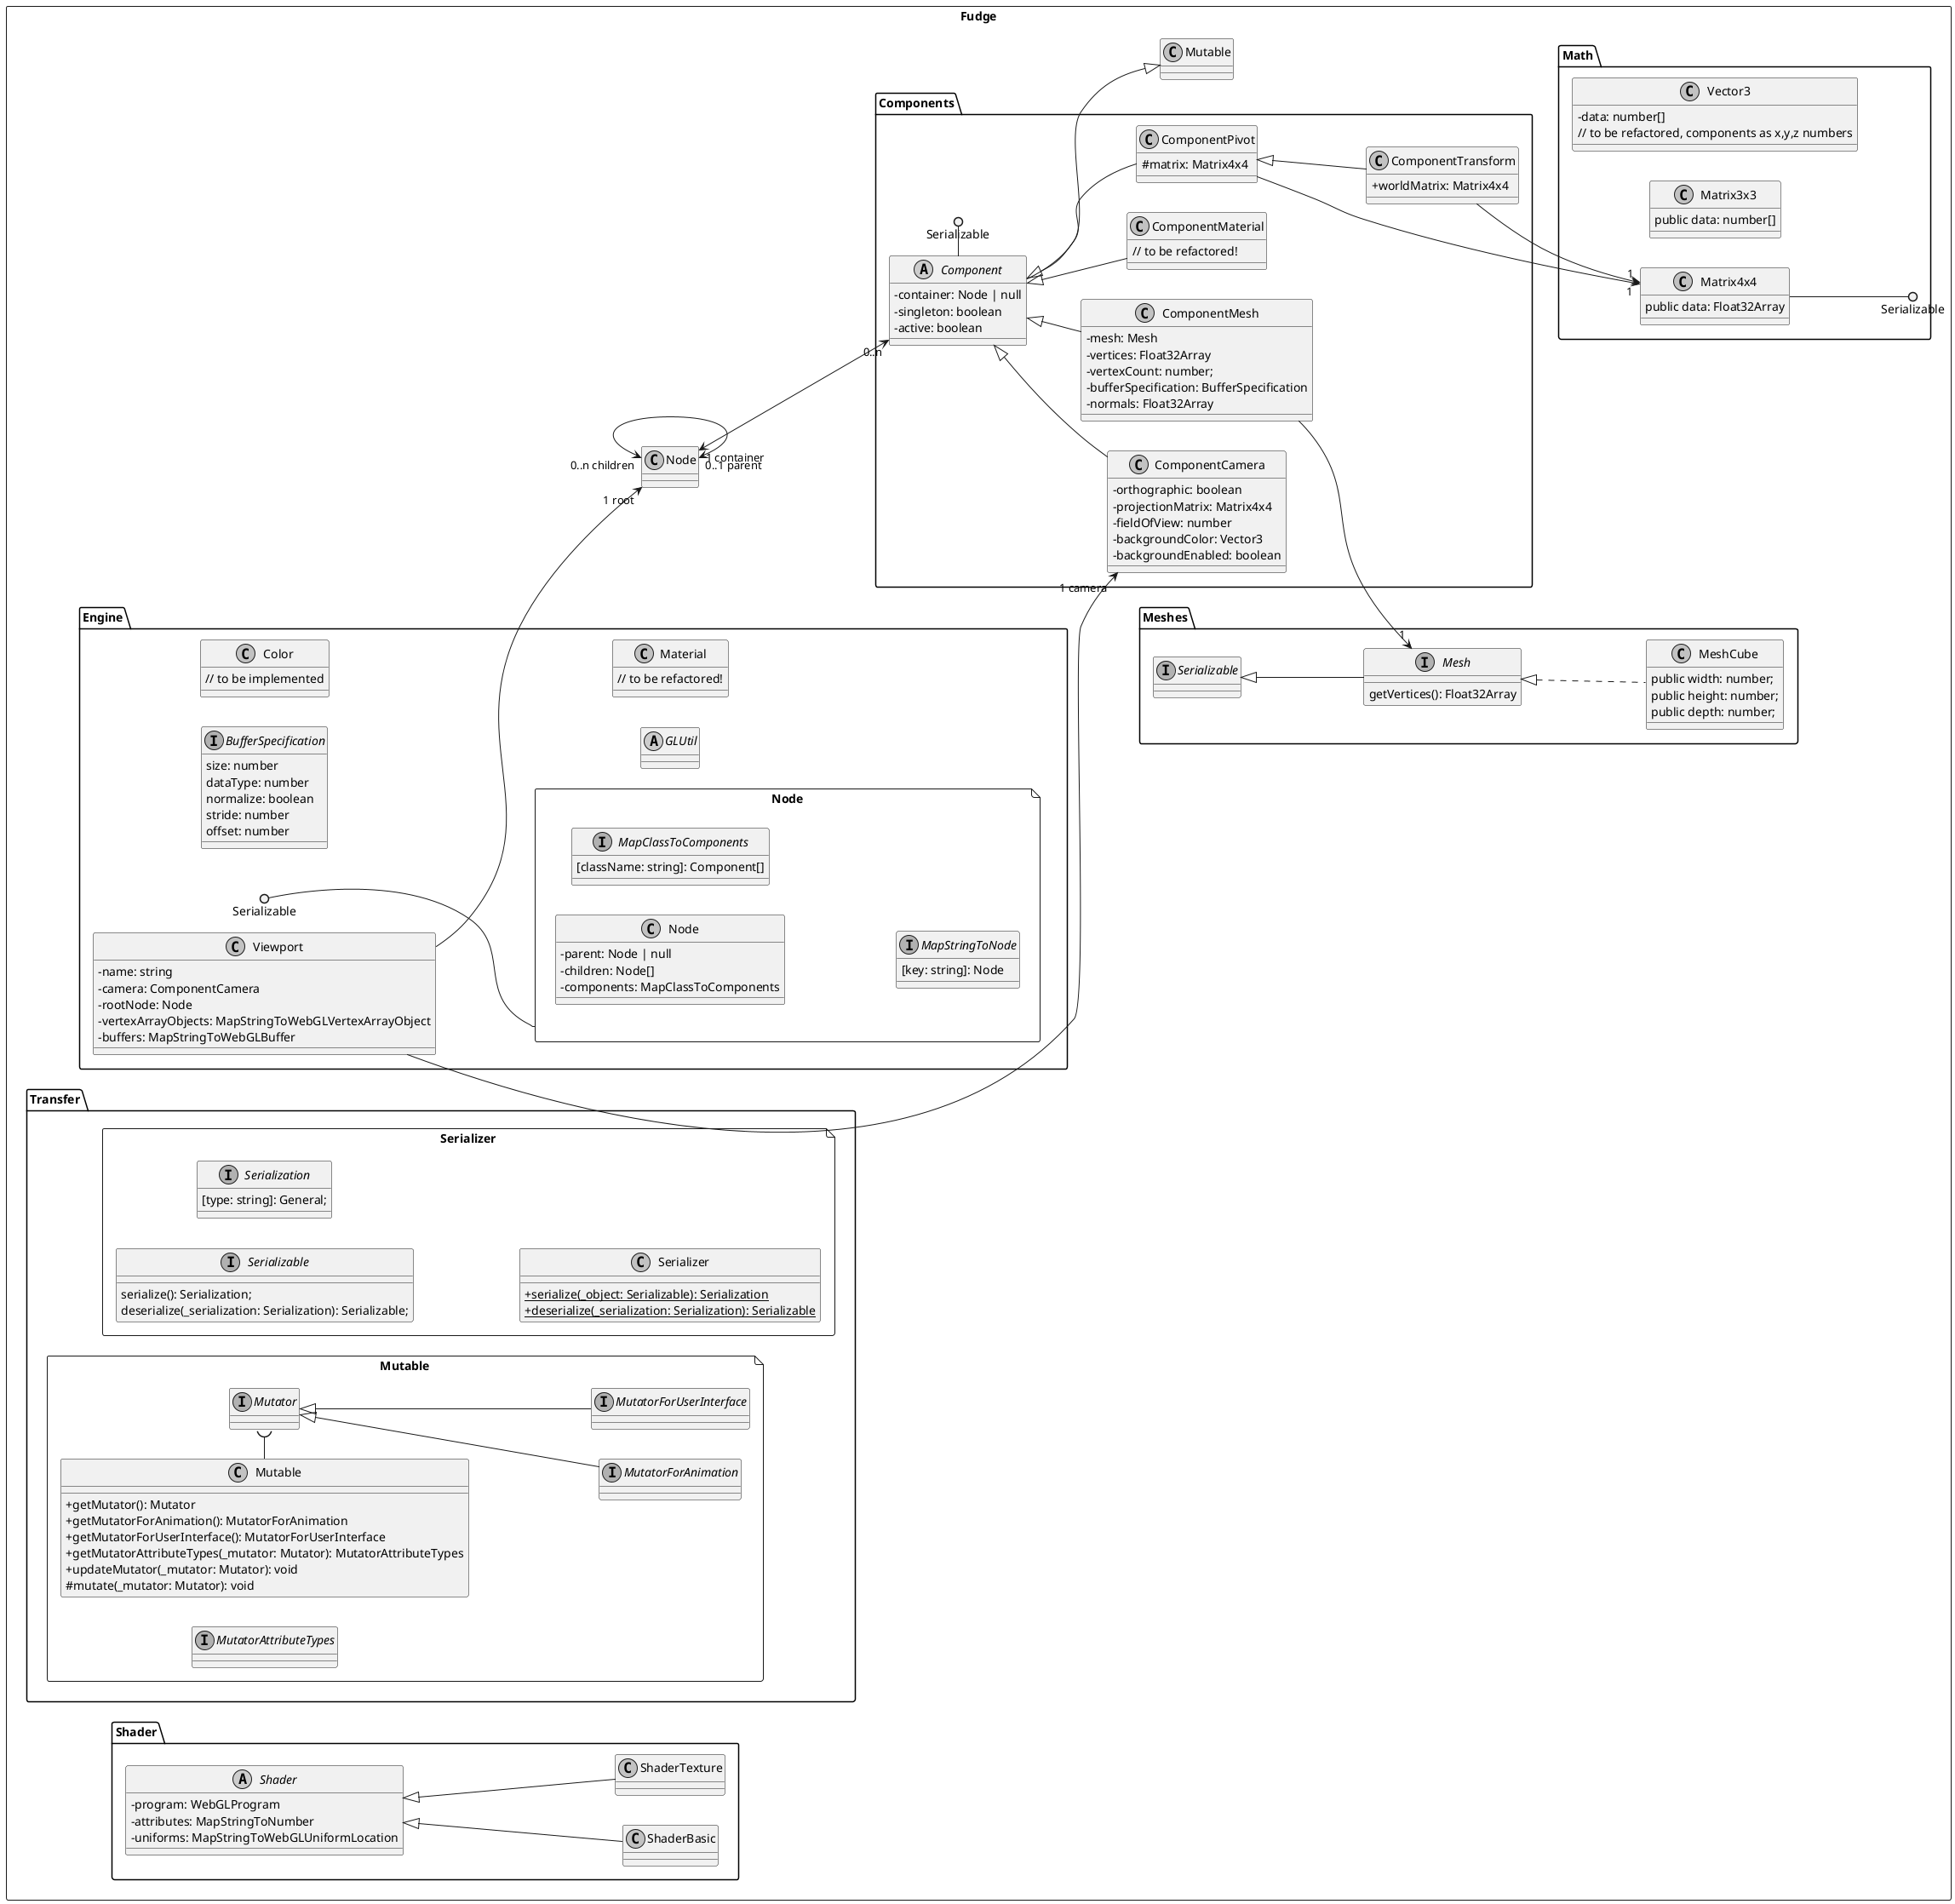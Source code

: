 @startuml FUDGE-Core
skinparam monochrome true
skinparam componentStyle uml2
skinparam classAttributeIconSize 0
skinparam shadowing false
skinparam handwritten false

'page 2x2
left to right direction

package Fudge <<Rectangle>>{
  ' gl2: WebGL2RenderingContext

  package "Engine" <<Folder>> {
    file "Node" {
      class Node {
        - parent: Node | null
        - children: Node[]
        - components: MapClassToComponents
      }
      interface MapClassToComponents{
        [className: string]: Component[]
      }
      interface MapStringToNode {
        [key: string]: Node
      }
    }
    Serializable ()-- Node
    interface BufferSpecification {
      size: number
      dataType: number
      normalize: boolean
      stride: number
      offset: number
    }

    class Color {
      // to be implemented
    }
    abstract class GLUtil {
    }
    class Material {
      // to be refactored!
    }
    class Viewport {
      - name: string
      - camera: ComponentCamera
      - rootNode: Node
      - vertexArrayObjects: MapStringToWebGLVertexArrayObject
      - buffers: MapStringToWebGLBuffer
    }
  }
  package "Transfer" <<Folder>> {
    file "Serializer" {
      interface Serializable {
        serialize(): Serialization;
        deserialize(_serialization: Serialization): Serializable;
      }
      interface Serialization {
        [type: string]: General;
      }
      class Serializer {
        {static} + serialize(_object: Serializable): Serialization
        {static} + deserialize(_serialization: Serialization): Serializable
      }
    }
    file "Mutable" {
      interface MutatorAttributeTypes
      interface Mutator

      interface MutatorForAnimation extends Mutator
      interface MutatorForUserInterface extends Mutator
      class Mutable {
        + getMutator(): Mutator
        + getMutatorForAnimation(): MutatorForAnimation
        + getMutatorForUserInterface(): MutatorForUserInterface
        + getMutatorAttributeTypes(_mutator: Mutator): MutatorAttributeTypes
        + updateMutator(_mutator: Mutator): void
        # mutate(_mutator: Mutator): void
      }
      Mutable -( Mutator
    }
  }
  package "Components" <<Folder>> {
    abstract class Component {
      - container: Node | null
      - singleton: boolean
      - active: boolean
    }
    Component -() Serializable
    class ComponentCamera extends Component {
      - orthographic: boolean
      - projectionMatrix: Matrix4x4
      - fieldOfView: number
      - backgroundColor: Vector3
      - backgroundEnabled: boolean
    }
    class ComponentMaterial extends Component {
      // to be refactored!
    }
    class ComponentMesh extends Component {
      - mesh: Mesh
      - vertices: Float32Array
      - vertexCount: number;
      - bufferSpecification: BufferSpecification
      - normals: Float32Array
    }
    class ComponentPivot extends Component {
      # matrix: Matrix4x4
    }
    class ComponentTransform extends ComponentPivot {
      + worldMatrix: Matrix4x4
    }
  }
  package "Meshes" <<Folder>> {
    interface Mesh extends Serializable {
      getVertices(): Float32Array
    }
    class MeshCube implements Mesh {
      public width: number;
      public height: number;
      public depth: number;
    }
  }
  package "Math" <<Folder>> {
    class Vector3 {
      - data: number[]
      // to be refactored, components as x,y,z numbers
    }
    class Matrix3x3 {
      public data: number[]
    }
    class Matrix4x4 {
      public data: Float32Array
    }
    Matrix4x4 --() Serializable
  }

  package "Shader" << Folder>> {
    abstract class Shader {
      - program: WebGLProgram
      - attributes: MapStringToNumber
      - uniforms: MapStringToWebGLUniformLocation
    }
    class ShaderBasic extends Shader {
    }
    class ShaderTexture extends Shader {
    }
  }

  Node "0..1 parent"<-left->"0..n children" Node
  Node "1 container"<-->"0..n" Component
  Component --|> Mutable
  ComponentMesh -->"1" Mesh
  ComponentPivot -->"1" Matrix4x4
  ComponentTransform -->"1" Matrix4x4
  Viewport -->"1 root" Node
  Viewport -->"1 camera" ComponentCamera
  'Shader --> Material
  'ComponentMaterial --> Shader

  'improve layout
  'Serializer --[hidden]-- Mutable
  'Mutable --[hidden]-- Component
  'Viewport -[hidden]- ComponentCamera
  'Engine -[hidden]- Components
  'Meshes --[hidden]up-- Shader
}
@enduml
